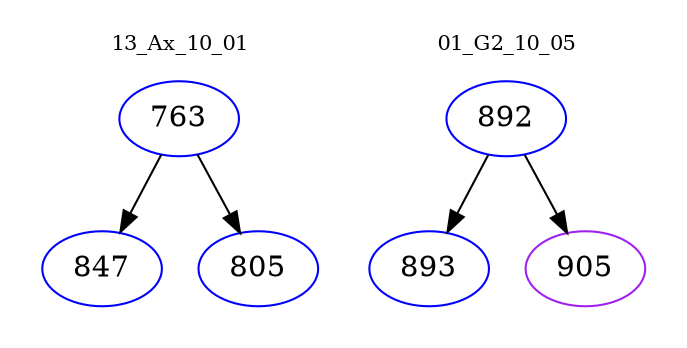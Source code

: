 digraph{
subgraph cluster_0 {
color = white
label = "13_Ax_10_01";
fontsize=10;
T0_763 [label="763", color="blue"]
T0_763 -> T0_847 [color="black"]
T0_847 [label="847", color="blue"]
T0_763 -> T0_805 [color="black"]
T0_805 [label="805", color="blue"]
}
subgraph cluster_1 {
color = white
label = "01_G2_10_05";
fontsize=10;
T1_892 [label="892", color="blue"]
T1_892 -> T1_893 [color="black"]
T1_893 [label="893", color="blue"]
T1_892 -> T1_905 [color="black"]
T1_905 [label="905", color="purple"]
}
}
